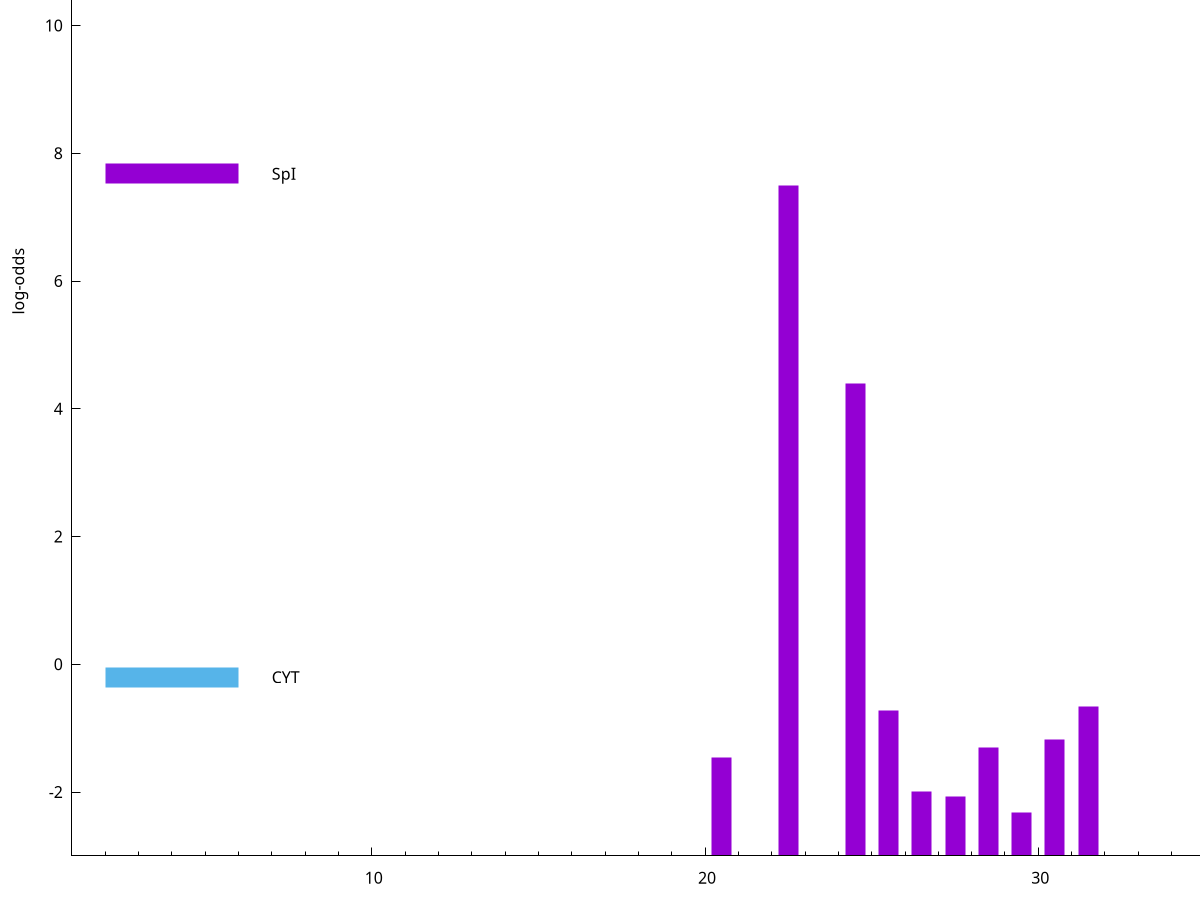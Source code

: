 set title "LipoP predictions for SRR3996252.gff"
set size 2., 1.4
set xrange [1:70] 
set mxtics 10
set yrange [-3:15]
set y2range [0:18]
set ylabel "log-odds"
set term postscript eps color solid "Helvetica" 30
set output "SRR3996252.gff10.eps"
set arrow from 2,11.5032 to 6,11.5032 nohead lt 4 lw 20
set label "TMH" at 7,11.5032
set arrow from 2,7.68074 to 6,7.68074 nohead lt 1 lw 20
set label "SpI" at 7,7.68074
set arrow from 2,-0.200913 to 6,-0.200913 nohead lt 3 lw 20
set label "CYT" at 7,-0.200913
set arrow from 2,11.5032 to 6,11.5032 nohead lt 4 lw 20
set label "TMH" at 7,11.5032
# NOTE: The scores below are the log-odds scores with the threshold
# NOTE: subtracted (a hack to make gnuplot make the histogram all
# NOTE: look nice).
plot "-" axes x1y2 title "" with impulses lt 1 lw 20
22.500000 10.499030
24.500000 7.394760
31.500000 2.342326
25.500000 2.273652
30.500000 1.824850
28.500000 1.691700
20.500000 1.535580
26.500000 1.015990
27.500000 0.936250
29.500000 0.684410
e
exit

